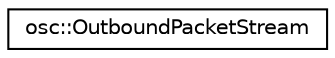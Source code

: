 digraph "Graphical Class Hierarchy"
{
 // LATEX_PDF_SIZE
  edge [fontname="Helvetica",fontsize="10",labelfontname="Helvetica",labelfontsize="10"];
  node [fontname="Helvetica",fontsize="10",shape=record];
  rankdir="LR";
  Node0 [label="osc::OutboundPacketStream",height=0.2,width=0.4,color="black", fillcolor="white", style="filled",URL="$classosc_1_1OutboundPacketStream.html",tooltip=" "];
}
